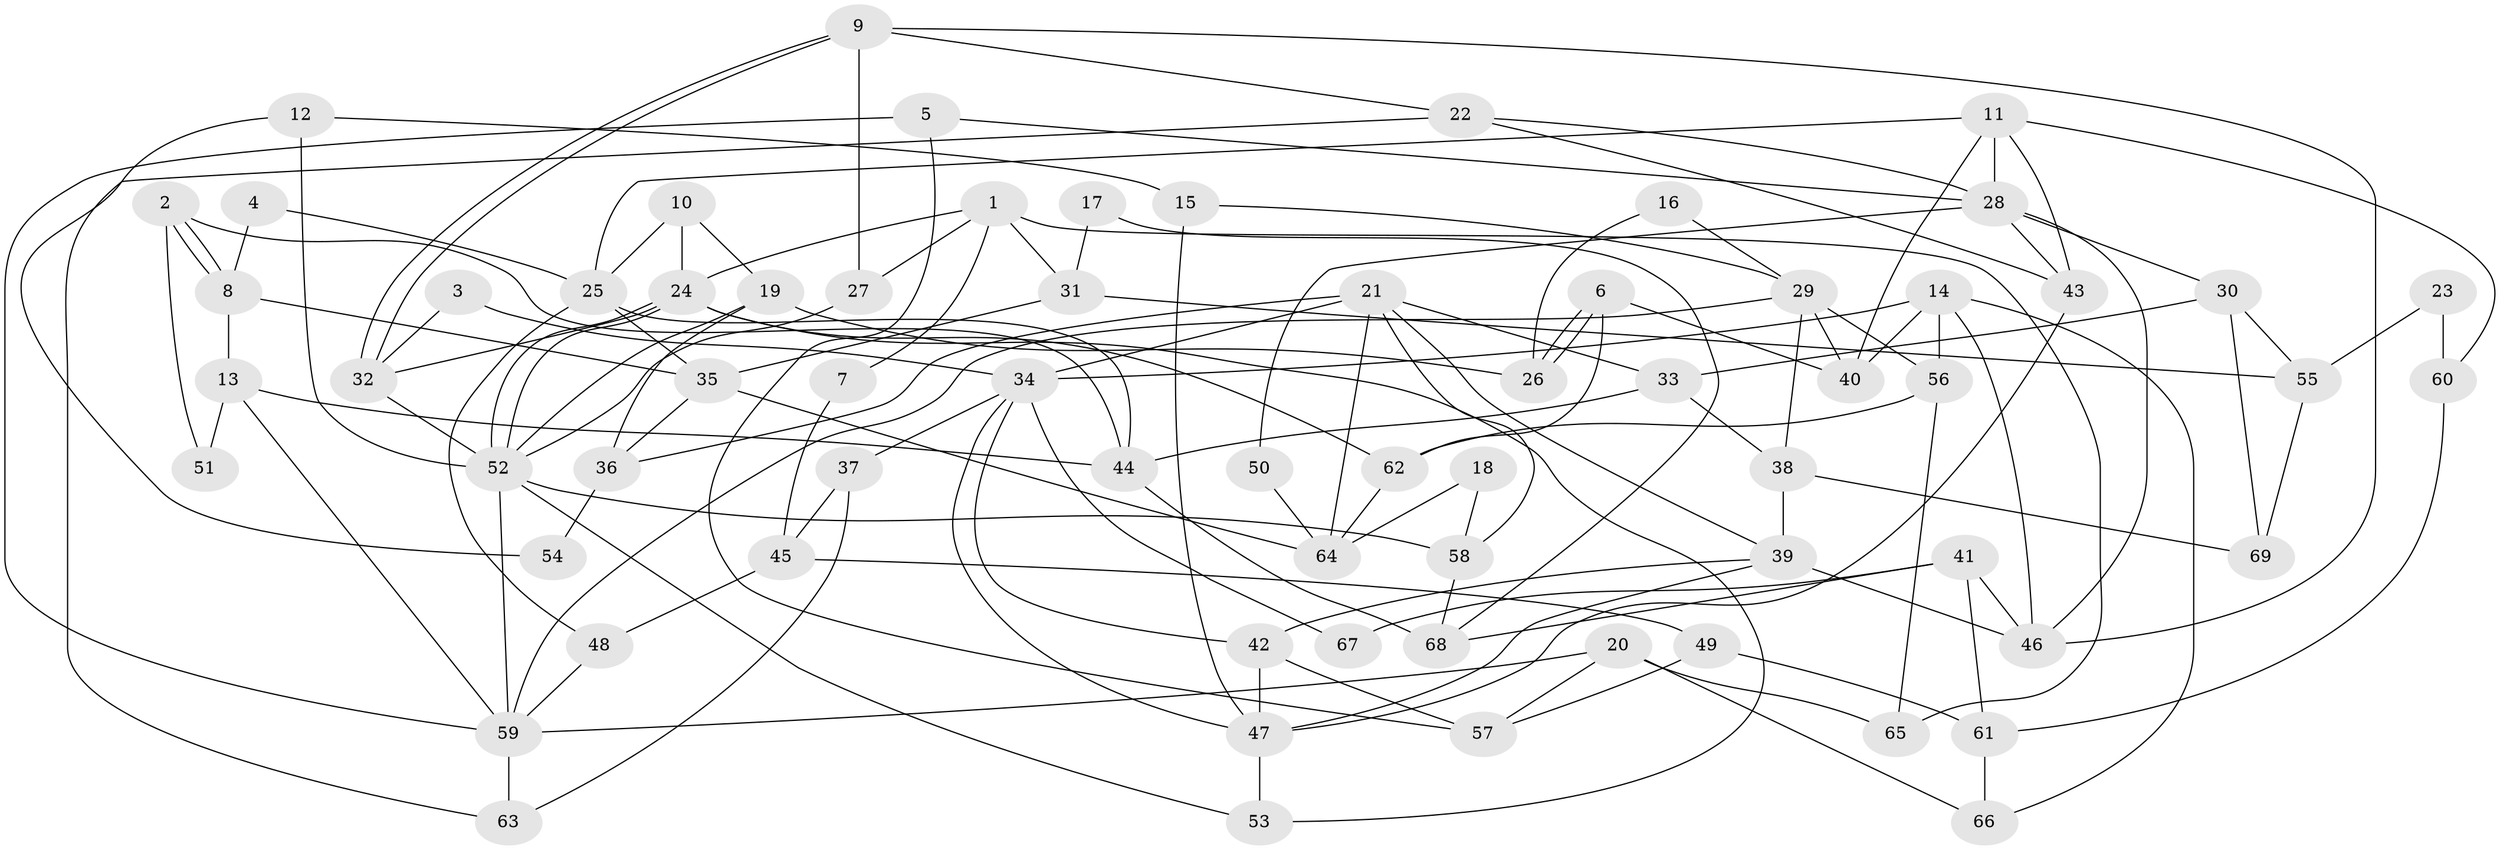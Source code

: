 // coarse degree distribution, {6: 0.21951219512195122, 3: 0.17073170731707318, 4: 0.14634146341463414, 2: 0.0975609756097561, 5: 0.12195121951219512, 7: 0.17073170731707318, 11: 0.024390243902439025, 8: 0.04878048780487805}
// Generated by graph-tools (version 1.1) at 2025/52/02/27/25 19:52:07]
// undirected, 69 vertices, 138 edges
graph export_dot {
graph [start="1"]
  node [color=gray90,style=filled];
  1;
  2;
  3;
  4;
  5;
  6;
  7;
  8;
  9;
  10;
  11;
  12;
  13;
  14;
  15;
  16;
  17;
  18;
  19;
  20;
  21;
  22;
  23;
  24;
  25;
  26;
  27;
  28;
  29;
  30;
  31;
  32;
  33;
  34;
  35;
  36;
  37;
  38;
  39;
  40;
  41;
  42;
  43;
  44;
  45;
  46;
  47;
  48;
  49;
  50;
  51;
  52;
  53;
  54;
  55;
  56;
  57;
  58;
  59;
  60;
  61;
  62;
  63;
  64;
  65;
  66;
  67;
  68;
  69;
  1 -- 65;
  1 -- 24;
  1 -- 7;
  1 -- 27;
  1 -- 31;
  2 -- 44;
  2 -- 8;
  2 -- 8;
  2 -- 51;
  3 -- 32;
  3 -- 34;
  4 -- 8;
  4 -- 25;
  5 -- 28;
  5 -- 59;
  5 -- 57;
  6 -- 62;
  6 -- 26;
  6 -- 26;
  6 -- 40;
  7 -- 45;
  8 -- 13;
  8 -- 35;
  9 -- 32;
  9 -- 32;
  9 -- 46;
  9 -- 22;
  9 -- 27;
  10 -- 19;
  10 -- 24;
  10 -- 25;
  11 -- 28;
  11 -- 40;
  11 -- 25;
  11 -- 43;
  11 -- 60;
  12 -- 52;
  12 -- 15;
  12 -- 54;
  13 -- 44;
  13 -- 59;
  13 -- 51;
  14 -- 40;
  14 -- 34;
  14 -- 46;
  14 -- 56;
  14 -- 66;
  15 -- 47;
  15 -- 29;
  16 -- 29;
  16 -- 26;
  17 -- 68;
  17 -- 31;
  18 -- 58;
  18 -- 64;
  19 -- 36;
  19 -- 52;
  19 -- 26;
  20 -- 59;
  20 -- 57;
  20 -- 65;
  20 -- 66;
  21 -- 33;
  21 -- 34;
  21 -- 36;
  21 -- 39;
  21 -- 58;
  21 -- 64;
  22 -- 28;
  22 -- 43;
  22 -- 63;
  23 -- 60;
  23 -- 55;
  24 -- 32;
  24 -- 52;
  24 -- 52;
  24 -- 53;
  24 -- 62;
  25 -- 35;
  25 -- 44;
  25 -- 48;
  27 -- 52;
  28 -- 46;
  28 -- 43;
  28 -- 30;
  28 -- 50;
  29 -- 38;
  29 -- 56;
  29 -- 40;
  29 -- 59;
  30 -- 55;
  30 -- 33;
  30 -- 69;
  31 -- 35;
  31 -- 55;
  32 -- 52;
  33 -- 44;
  33 -- 38;
  34 -- 47;
  34 -- 42;
  34 -- 37;
  34 -- 67;
  35 -- 36;
  35 -- 64;
  36 -- 54;
  37 -- 63;
  37 -- 45;
  38 -- 39;
  38 -- 69;
  39 -- 47;
  39 -- 42;
  39 -- 46;
  41 -- 46;
  41 -- 61;
  41 -- 67;
  41 -- 68;
  42 -- 47;
  42 -- 57;
  43 -- 47;
  44 -- 68;
  45 -- 48;
  45 -- 49;
  47 -- 53;
  48 -- 59;
  49 -- 57;
  49 -- 61;
  50 -- 64;
  52 -- 53;
  52 -- 58;
  52 -- 59;
  55 -- 69;
  56 -- 62;
  56 -- 65;
  58 -- 68;
  59 -- 63;
  60 -- 61;
  61 -- 66;
  62 -- 64;
}
